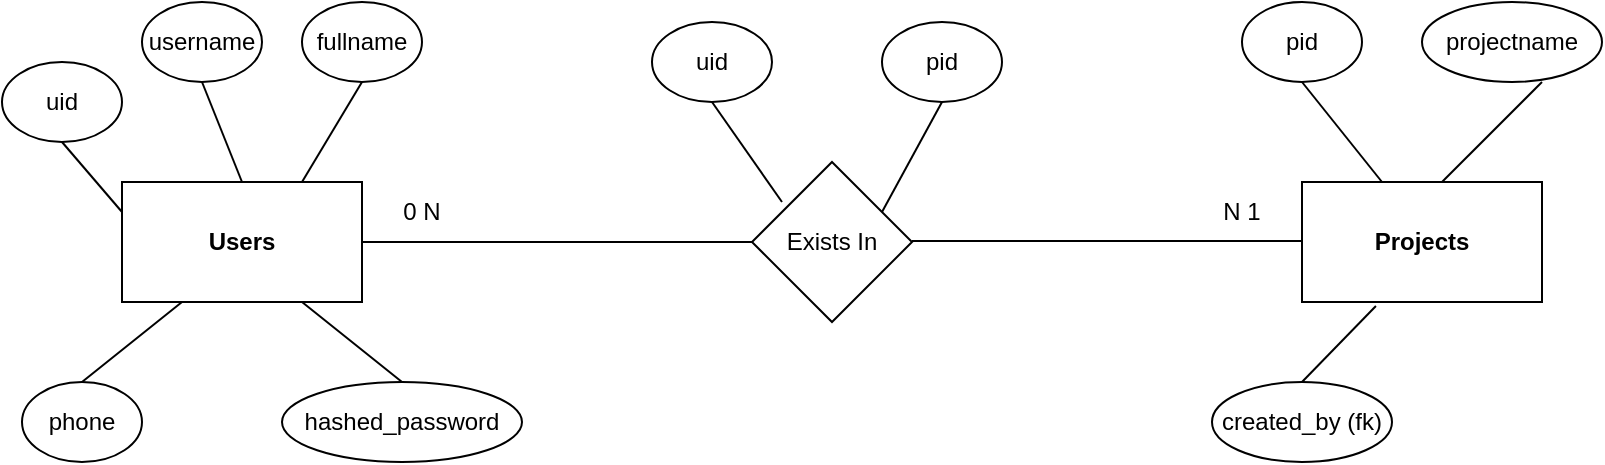 <mxfile version="24.5.3" type="google">
  <diagram name="Page-1" id="MUaGS9iKbj0G8VIEBUNC">
    <mxGraphModel grid="1" page="1" gridSize="10" guides="1" tooltips="1" connect="1" arrows="1" fold="1" pageScale="1" pageWidth="850" pageHeight="1100" math="0" shadow="0">
      <root>
        <mxCell id="0" />
        <mxCell id="1" parent="0" />
        <mxCell id="ReajvF4gHgt2O4xVi3xs-1" value="" style="whiteSpace=wrap;html=1;shadow=0;glass=0;rounded=0;" vertex="1" parent="1">
          <mxGeometry x="70" y="140" width="120" height="60" as="geometry" />
        </mxCell>
        <mxCell id="ReajvF4gHgt2O4xVi3xs-2" value="&lt;b&gt;Users&lt;/b&gt;" style="text;strokeColor=none;align=center;fillColor=none;html=1;verticalAlign=middle;whiteSpace=wrap;rounded=0;" vertex="1" parent="1">
          <mxGeometry x="100" y="155" width="60" height="30" as="geometry" />
        </mxCell>
        <mxCell id="ReajvF4gHgt2O4xVi3xs-7" value="" style="whiteSpace=wrap;html=1;" vertex="1" parent="1">
          <mxGeometry x="660" y="140" width="120" height="60" as="geometry" />
        </mxCell>
        <mxCell id="ReajvF4gHgt2O4xVi3xs-8" value="&lt;b&gt;Projects&lt;/b&gt;" style="text;strokeColor=none;align=center;fillColor=none;html=1;verticalAlign=middle;whiteSpace=wrap;rounded=0;" vertex="1" parent="1">
          <mxGeometry x="690" y="155" width="60" height="30" as="geometry" />
        </mxCell>
        <mxCell id="cD60RZHUaETCZ8nzopIK-1" value="" style="rhombus;whiteSpace=wrap;html=1;" vertex="1" parent="1">
          <mxGeometry x="385" y="130" width="80" height="80" as="geometry" />
        </mxCell>
        <mxCell id="cD60RZHUaETCZ8nzopIK-2" value="Exists In" style="text;strokeColor=none;align=center;fillColor=none;html=1;verticalAlign=middle;whiteSpace=wrap;rounded=0;" vertex="1" parent="1">
          <mxGeometry x="395" y="155" width="60" height="30" as="geometry" />
        </mxCell>
        <mxCell id="cD60RZHUaETCZ8nzopIK-3" value="" style="endArrow=none;html=1;rounded=0;entryX=0;entryY=0.5;entryDx=0;entryDy=0;" edge="1" parent="1" target="cD60RZHUaETCZ8nzopIK-1">
          <mxGeometry width="50" height="50" relative="1" as="geometry">
            <mxPoint x="190" y="170" as="sourcePoint" />
            <mxPoint x="240" y="120" as="targetPoint" />
          </mxGeometry>
        </mxCell>
        <mxCell id="cD60RZHUaETCZ8nzopIK-4" value="" style="endArrow=none;html=1;rounded=0;entryX=0;entryY=0.5;entryDx=0;entryDy=0;" edge="1" parent="1">
          <mxGeometry width="50" height="50" relative="1" as="geometry">
            <mxPoint x="465" y="169.5" as="sourcePoint" />
            <mxPoint x="660" y="169.5" as="targetPoint" />
          </mxGeometry>
        </mxCell>
        <mxCell id="cD60RZHUaETCZ8nzopIK-5" value="0&lt;span style=&quot;background-color: initial;&quot;&gt;&amp;nbsp;N&lt;/span&gt;" style="text;strokeColor=none;align=center;fillColor=none;html=1;verticalAlign=middle;whiteSpace=wrap;rounded=0;" vertex="1" parent="1">
          <mxGeometry x="190" y="140" width="60" height="30" as="geometry" />
        </mxCell>
        <mxCell id="cD60RZHUaETCZ8nzopIK-6" value="N 1" style="text;strokeColor=none;align=center;fillColor=none;html=1;verticalAlign=middle;whiteSpace=wrap;rounded=0;" vertex="1" parent="1">
          <mxGeometry x="600" y="140" width="60" height="30" as="geometry" />
        </mxCell>
        <mxCell id="cD60RZHUaETCZ8nzopIK-7" value="uid" style="ellipse;whiteSpace=wrap;html=1;" vertex="1" parent="1">
          <mxGeometry x="10" y="80" width="60" height="40" as="geometry" />
        </mxCell>
        <mxCell id="cD60RZHUaETCZ8nzopIK-8" value="username" style="ellipse;whiteSpace=wrap;html=1;" vertex="1" parent="1">
          <mxGeometry x="80" y="50" width="60" height="40" as="geometry" />
        </mxCell>
        <mxCell id="cD60RZHUaETCZ8nzopIK-9" value="fullname" style="ellipse;whiteSpace=wrap;html=1;" vertex="1" parent="1">
          <mxGeometry x="160" y="50" width="60" height="40" as="geometry" />
        </mxCell>
        <mxCell id="cD60RZHUaETCZ8nzopIK-10" value="" style="endArrow=none;html=1;rounded=0;entryX=0;entryY=0.25;entryDx=0;entryDy=0;" edge="1" parent="1" target="ReajvF4gHgt2O4xVi3xs-1">
          <mxGeometry width="50" height="50" relative="1" as="geometry">
            <mxPoint x="40" y="120" as="sourcePoint" />
            <mxPoint x="90" y="70" as="targetPoint" />
          </mxGeometry>
        </mxCell>
        <mxCell id="cD60RZHUaETCZ8nzopIK-11" value="" style="endArrow=none;html=1;rounded=0;entryX=0.5;entryY=0;entryDx=0;entryDy=0;" edge="1" parent="1" target="ReajvF4gHgt2O4xVi3xs-1">
          <mxGeometry width="50" height="50" relative="1" as="geometry">
            <mxPoint x="110" y="90" as="sourcePoint" />
            <mxPoint x="160" y="40" as="targetPoint" />
          </mxGeometry>
        </mxCell>
        <mxCell id="cD60RZHUaETCZ8nzopIK-12" value="" style="endArrow=none;html=1;rounded=0;entryX=0.5;entryY=1;entryDx=0;entryDy=0;" edge="1" parent="1" target="cD60RZHUaETCZ8nzopIK-9">
          <mxGeometry width="50" height="50" relative="1" as="geometry">
            <mxPoint x="160" y="140" as="sourcePoint" />
            <mxPoint x="210" y="90" as="targetPoint" />
          </mxGeometry>
        </mxCell>
        <mxCell id="cD60RZHUaETCZ8nzopIK-13" value="phone" style="ellipse;whiteSpace=wrap;html=1;" vertex="1" parent="1">
          <mxGeometry x="20" y="240" width="60" height="40" as="geometry" />
        </mxCell>
        <mxCell id="cD60RZHUaETCZ8nzopIK-14" value="" style="endArrow=none;html=1;rounded=0;" edge="1" parent="1">
          <mxGeometry width="50" height="50" relative="1" as="geometry">
            <mxPoint x="50" y="240" as="sourcePoint" />
            <mxPoint x="100" y="200" as="targetPoint" />
          </mxGeometry>
        </mxCell>
        <mxCell id="cD60RZHUaETCZ8nzopIK-15" value="pid" style="ellipse;whiteSpace=wrap;html=1;" vertex="1" parent="1">
          <mxGeometry x="630" y="50" width="60" height="40" as="geometry" />
        </mxCell>
        <mxCell id="cD60RZHUaETCZ8nzopIK-16" value="projectname" style="ellipse;whiteSpace=wrap;html=1;" vertex="1" parent="1">
          <mxGeometry x="720" y="50" width="90" height="40" as="geometry" />
        </mxCell>
        <mxCell id="cD60RZHUaETCZ8nzopIK-17" value="hashed_password" style="ellipse;whiteSpace=wrap;html=1;" vertex="1" parent="1">
          <mxGeometry x="150" y="240" width="120" height="40" as="geometry" />
        </mxCell>
        <mxCell id="cD60RZHUaETCZ8nzopIK-18" value="" style="endArrow=none;html=1;rounded=0;entryX=0.5;entryY=0;entryDx=0;entryDy=0;" edge="1" parent="1" target="cD60RZHUaETCZ8nzopIK-17">
          <mxGeometry width="50" height="50" relative="1" as="geometry">
            <mxPoint x="160" y="200" as="sourcePoint" />
            <mxPoint x="210" y="150" as="targetPoint" />
          </mxGeometry>
        </mxCell>
        <mxCell id="cD60RZHUaETCZ8nzopIK-19" value="created_by (fk)" style="ellipse;whiteSpace=wrap;html=1;" vertex="1" parent="1">
          <mxGeometry x="615" y="240" width="90" height="40" as="geometry" />
        </mxCell>
        <mxCell id="cD60RZHUaETCZ8nzopIK-20" value="" style="endArrow=none;html=1;rounded=0;entryX=0.308;entryY=1.033;entryDx=0;entryDy=0;entryPerimeter=0;" edge="1" parent="1" target="ReajvF4gHgt2O4xVi3xs-7">
          <mxGeometry width="50" height="50" relative="1" as="geometry">
            <mxPoint x="660" y="240" as="sourcePoint" />
            <mxPoint x="690" y="210" as="targetPoint" />
          </mxGeometry>
        </mxCell>
        <mxCell id="cD60RZHUaETCZ8nzopIK-21" value="" style="endArrow=none;html=1;rounded=0;" edge="1" parent="1">
          <mxGeometry width="50" height="50" relative="1" as="geometry">
            <mxPoint x="660" y="90" as="sourcePoint" />
            <mxPoint x="700" y="140" as="targetPoint" />
          </mxGeometry>
        </mxCell>
        <mxCell id="cD60RZHUaETCZ8nzopIK-22" value="" style="endArrow=none;html=1;rounded=0;" edge="1" parent="1">
          <mxGeometry width="50" height="50" relative="1" as="geometry">
            <mxPoint x="730" y="140" as="sourcePoint" />
            <mxPoint x="780" y="90" as="targetPoint" />
          </mxGeometry>
        </mxCell>
        <mxCell id="cD60RZHUaETCZ8nzopIK-24" value="uid" style="ellipse;whiteSpace=wrap;html=1;" vertex="1" parent="1">
          <mxGeometry x="335" y="60" width="60" height="40" as="geometry" />
        </mxCell>
        <mxCell id="cD60RZHUaETCZ8nzopIK-25" value="pid" style="ellipse;whiteSpace=wrap;html=1;" vertex="1" parent="1">
          <mxGeometry x="450" y="60" width="60" height="40" as="geometry" />
        </mxCell>
        <mxCell id="cD60RZHUaETCZ8nzopIK-26" value="" style="endArrow=none;html=1;rounded=0;entryX=0.5;entryY=1;entryDx=0;entryDy=0;" edge="1" parent="1" target="cD60RZHUaETCZ8nzopIK-25">
          <mxGeometry width="50" height="50" relative="1" as="geometry">
            <mxPoint x="450" y="155" as="sourcePoint" />
            <mxPoint x="500" y="105" as="targetPoint" />
          </mxGeometry>
        </mxCell>
        <mxCell id="cD60RZHUaETCZ8nzopIK-27" value="" style="endArrow=none;html=1;rounded=0;exitX=0.5;exitY=1;exitDx=0;exitDy=0;" edge="1" parent="1" source="cD60RZHUaETCZ8nzopIK-24">
          <mxGeometry width="50" height="50" relative="1" as="geometry">
            <mxPoint x="400" y="280" as="sourcePoint" />
            <mxPoint x="400" y="150" as="targetPoint" />
          </mxGeometry>
        </mxCell>
      </root>
    </mxGraphModel>
  </diagram>
</mxfile>
